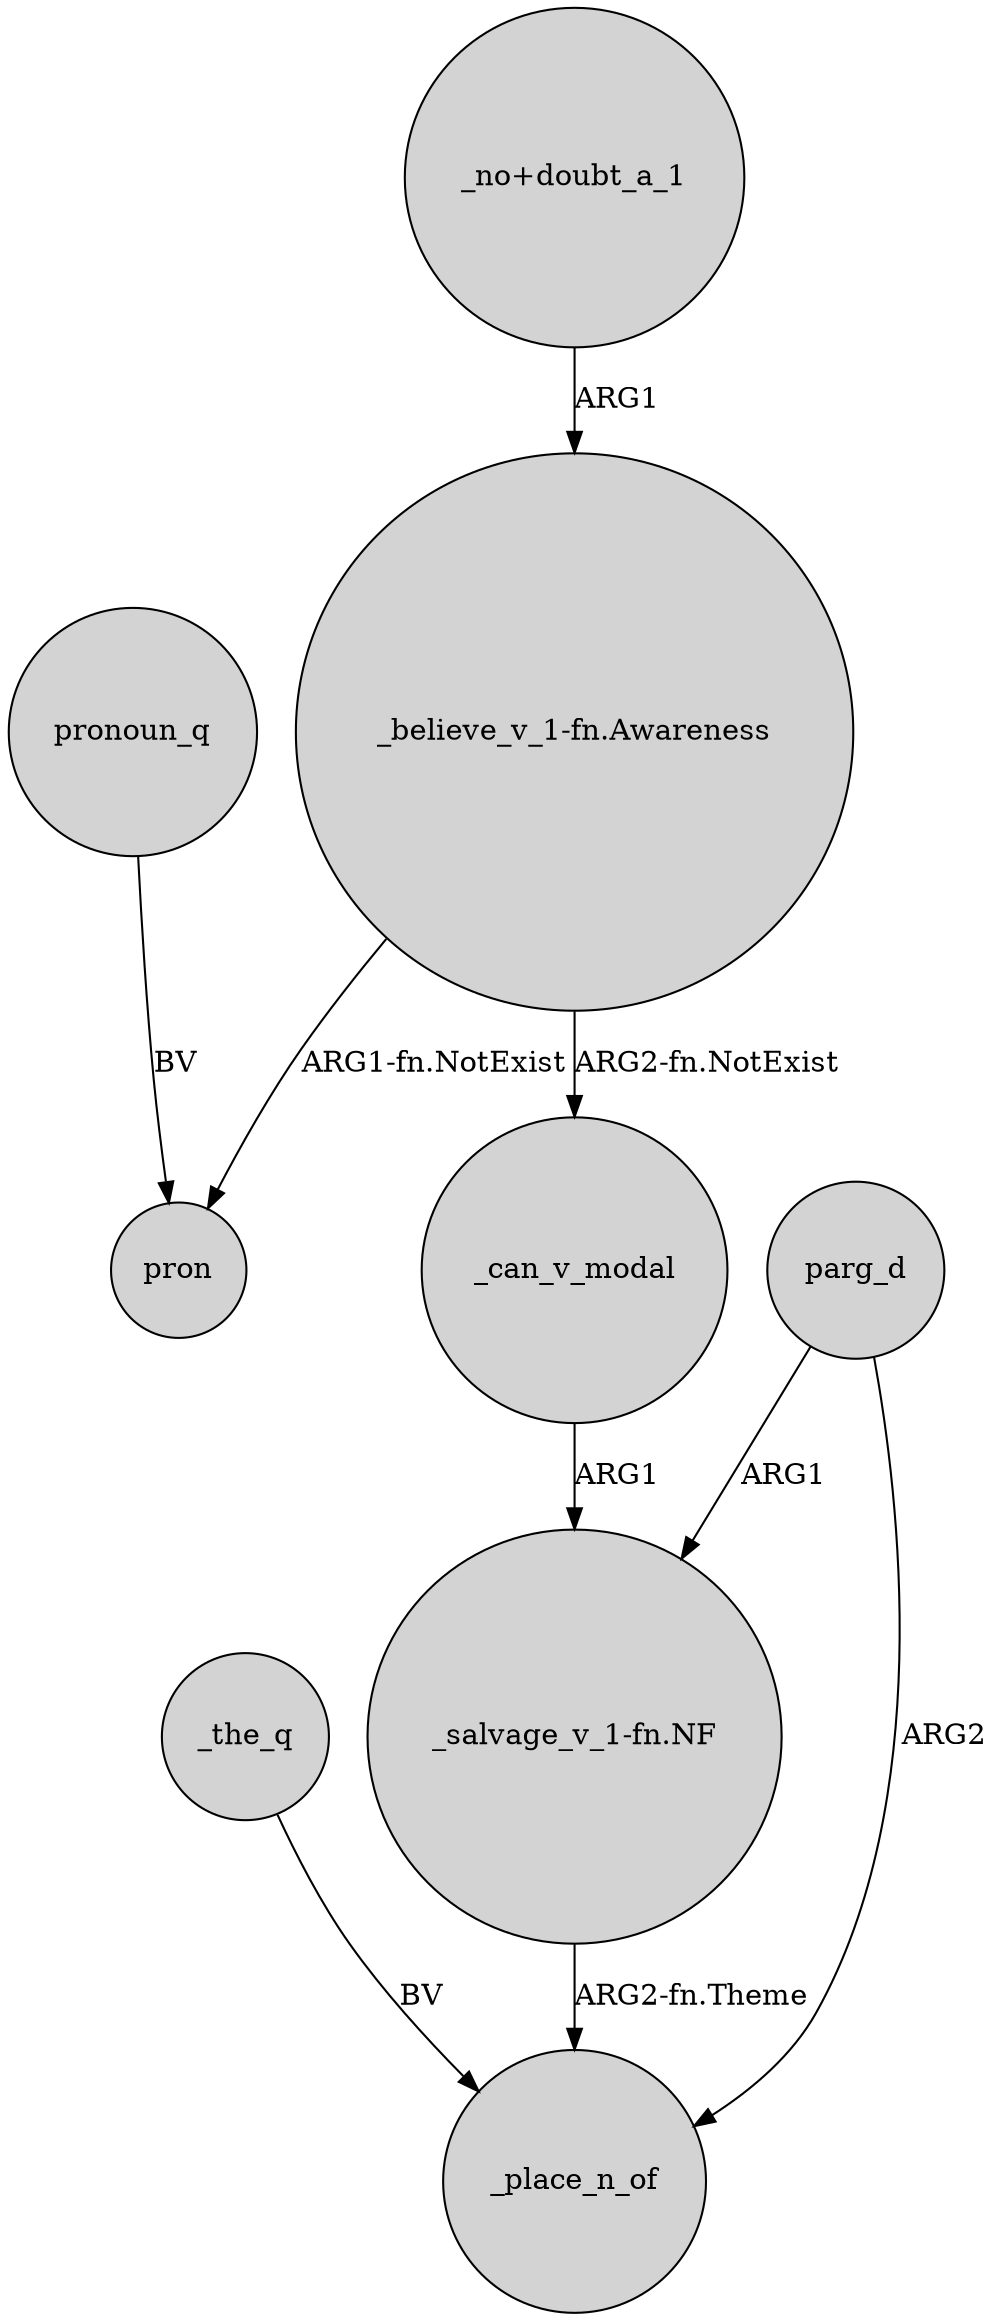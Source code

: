digraph {
	node [shape=circle style=filled]
	_the_q -> _place_n_of [label=BV]
	"_no+doubt_a_1" -> "_believe_v_1-fn.Awareness" [label=ARG1]
	_can_v_modal -> "_salvage_v_1-fn.NF" [label=ARG1]
	"_salvage_v_1-fn.NF" -> _place_n_of [label="ARG2-fn.Theme"]
	parg_d -> "_salvage_v_1-fn.NF" [label=ARG1]
	"_believe_v_1-fn.Awareness" -> pron [label="ARG1-fn.NotExist"]
	"_believe_v_1-fn.Awareness" -> _can_v_modal [label="ARG2-fn.NotExist"]
	parg_d -> _place_n_of [label=ARG2]
	pronoun_q -> pron [label=BV]
}
